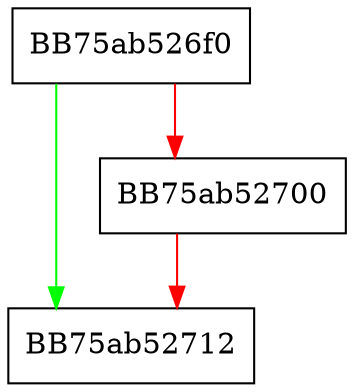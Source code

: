 digraph pcache1Shrink {
  node [shape="box"];
  graph [splines=ortho];
  BB75ab526f0 -> BB75ab52712 [color="green"];
  BB75ab526f0 -> BB75ab52700 [color="red"];
  BB75ab52700 -> BB75ab52712 [color="red"];
}